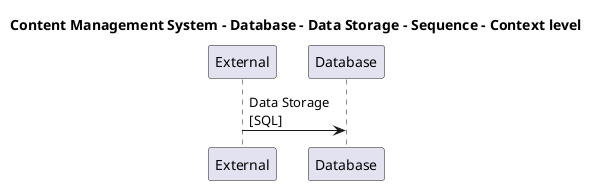 @startuml

title Content Management System - Database - Data Storage - Sequence - Context level

participant "External" as C4InterFlow.SoftwareSystems.ExternalSystem
participant "Database" as ContentManagementSystem.SoftwareSystems.Database

C4InterFlow.SoftwareSystems.ExternalSystem -> ContentManagementSystem.SoftwareSystems.Database : Data Storage\n[SQL]


@enduml
